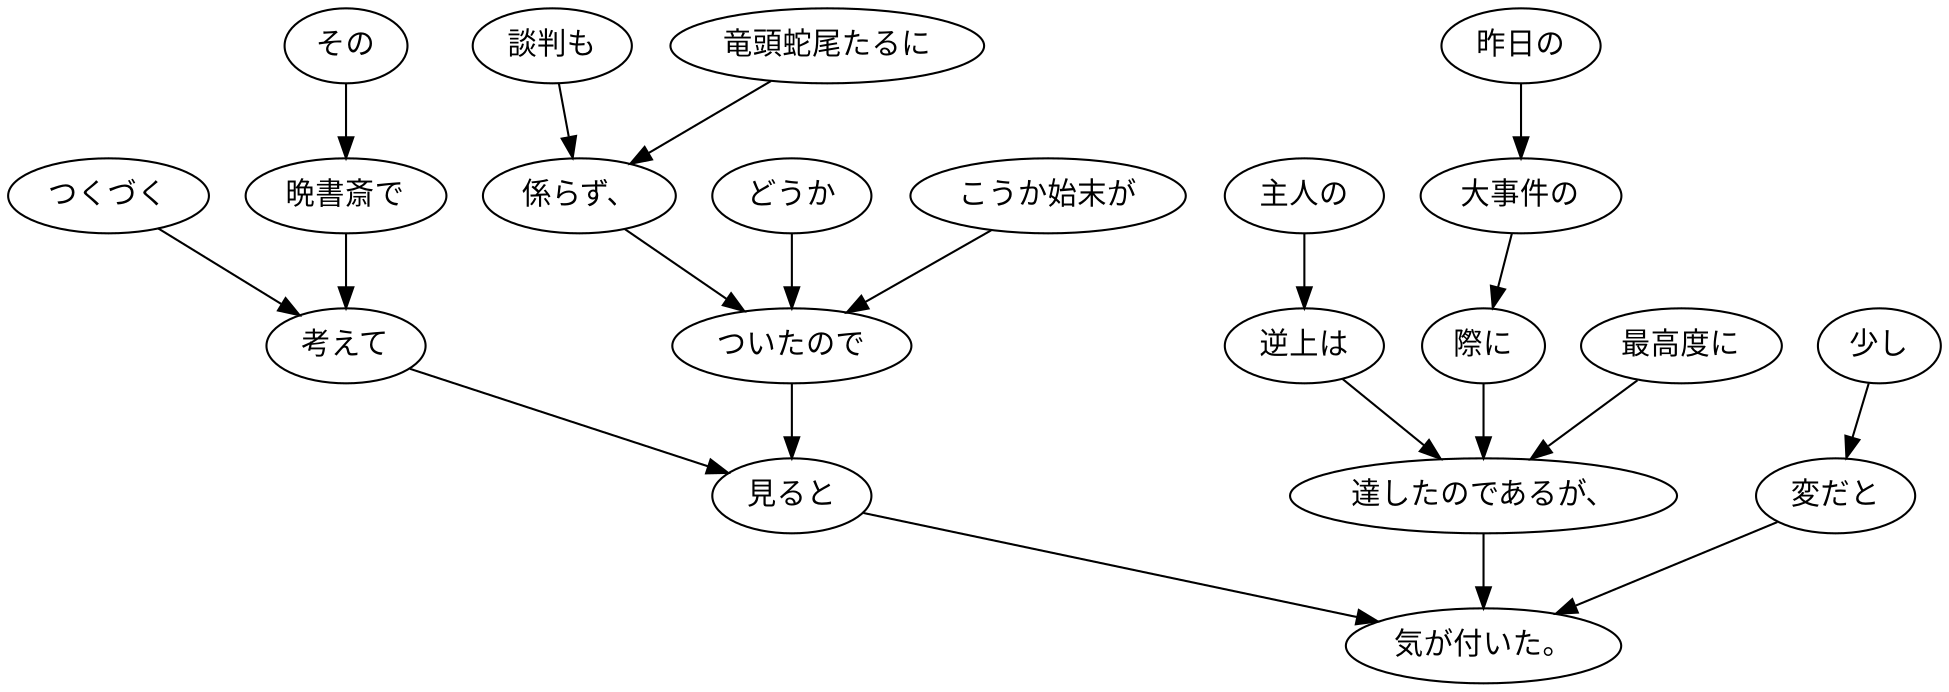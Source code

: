 digraph graph5376 {
	node0 [label="主人の"];
	node1 [label="逆上は"];
	node2 [label="昨日の"];
	node3 [label="大事件の"];
	node4 [label="際に"];
	node5 [label="最高度に"];
	node6 [label="達したのであるが、"];
	node7 [label="談判も"];
	node8 [label="竜頭蛇尾たるに"];
	node9 [label="係らず、"];
	node10 [label="どうか"];
	node11 [label="こうか始末が"];
	node12 [label="ついたので"];
	node13 [label="その"];
	node14 [label="晩書斎で"];
	node15 [label="つくづく"];
	node16 [label="考えて"];
	node17 [label="見ると"];
	node18 [label="少し"];
	node19 [label="変だと"];
	node20 [label="気が付いた。"];
	node0 -> node1;
	node1 -> node6;
	node2 -> node3;
	node3 -> node4;
	node4 -> node6;
	node5 -> node6;
	node6 -> node20;
	node7 -> node9;
	node8 -> node9;
	node9 -> node12;
	node10 -> node12;
	node11 -> node12;
	node12 -> node17;
	node13 -> node14;
	node14 -> node16;
	node15 -> node16;
	node16 -> node17;
	node17 -> node20;
	node18 -> node19;
	node19 -> node20;
}
